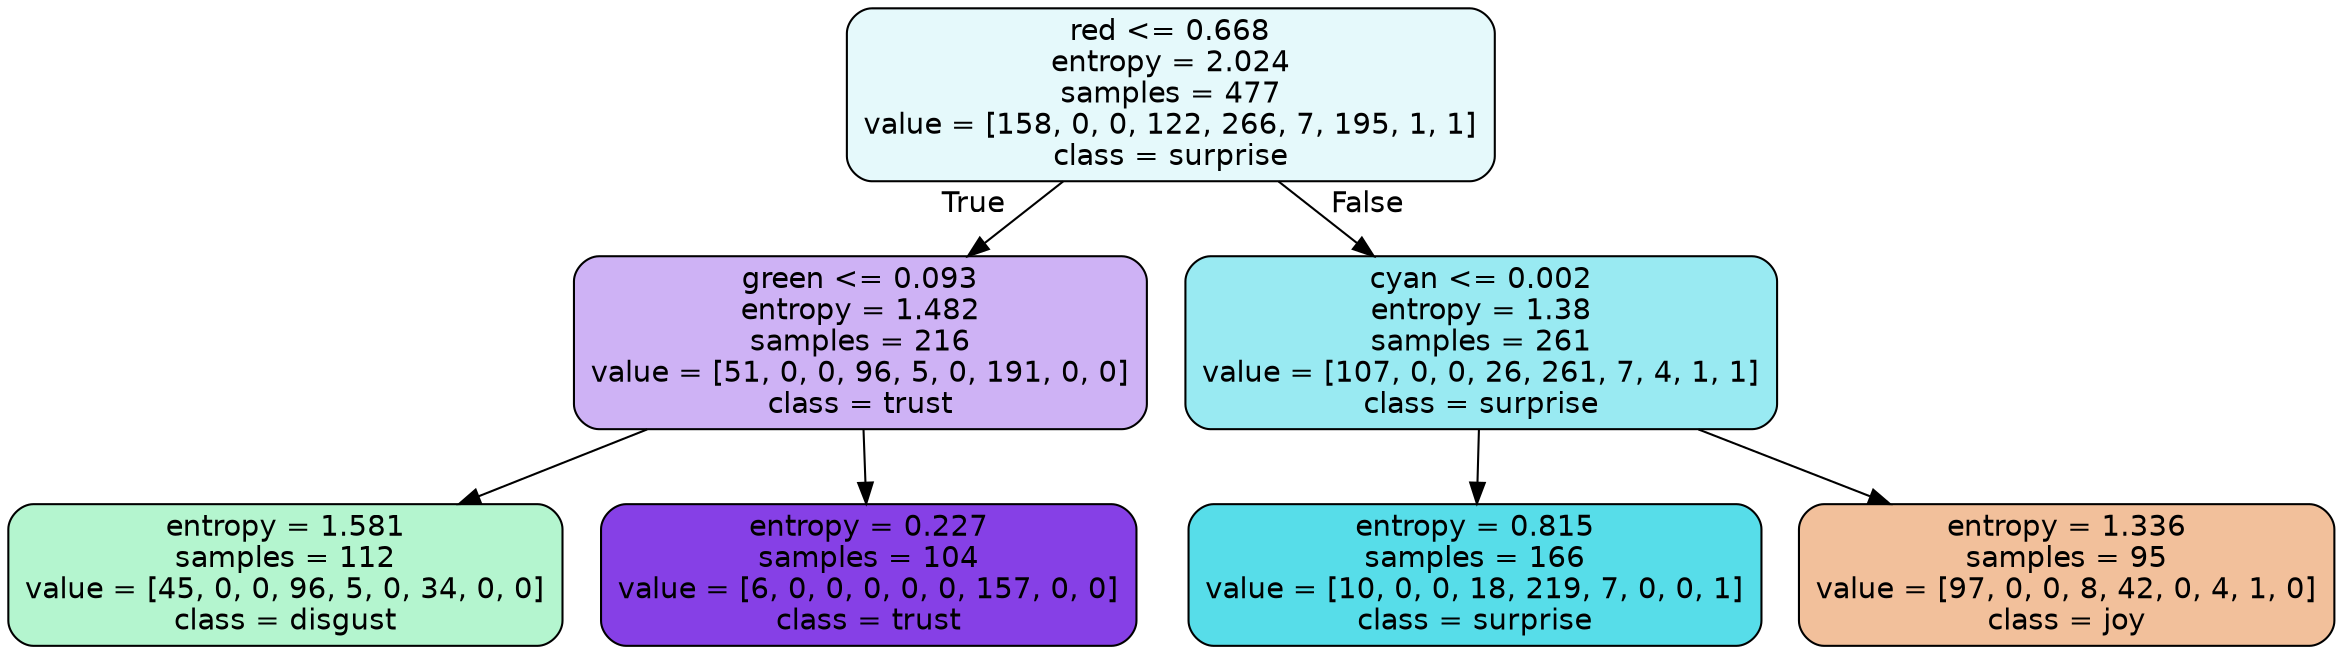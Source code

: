 digraph Tree {
node [shape=box, style="filled, rounded", color="black", fontname=helvetica] ;
edge [fontname=helvetica] ;
0 [label="red <= 0.668\nentropy = 2.024\nsamples = 477\nvalue = [158, 0, 0, 122, 266, 7, 195, 1, 1]\nclass = surprise", fillcolor="#39d7e521"] ;
1 [label="green <= 0.093\nentropy = 1.482\nsamples = 216\nvalue = [51, 0, 0, 96, 5, 0, 191, 0, 0]\nclass = trust", fillcolor="#8139e562"] ;
0 -> 1 [labeldistance=2.5, labelangle=45, headlabel="True"] ;
2 [label="entropy = 1.581\nsamples = 112\nvalue = [45, 0, 0, 96, 5, 0, 34, 0, 0]\nclass = disgust", fillcolor="#39e58160"] ;
1 -> 2 ;
3 [label="entropy = 0.227\nsamples = 104\nvalue = [6, 0, 0, 0, 0, 0, 157, 0, 0]\nclass = trust", fillcolor="#8139e5f5"] ;
1 -> 3 ;
4 [label="cyan <= 0.002\nentropy = 1.38\nsamples = 261\nvalue = [107, 0, 0, 26, 261, 7, 4, 1, 1]\nclass = surprise", fillcolor="#39d7e583"] ;
0 -> 4 [labeldistance=2.5, labelangle=-45, headlabel="False"] ;
5 [label="entropy = 0.815\nsamples = 166\nvalue = [10, 0, 0, 18, 219, 7, 0, 0, 1]\nclass = surprise", fillcolor="#39d7e5d8"] ;
4 -> 5 ;
6 [label="entropy = 1.336\nsamples = 95\nvalue = [97, 0, 0, 8, 42, 0, 4, 1, 0]\nclass = joy", fillcolor="#e5813980"] ;
4 -> 6 ;
}